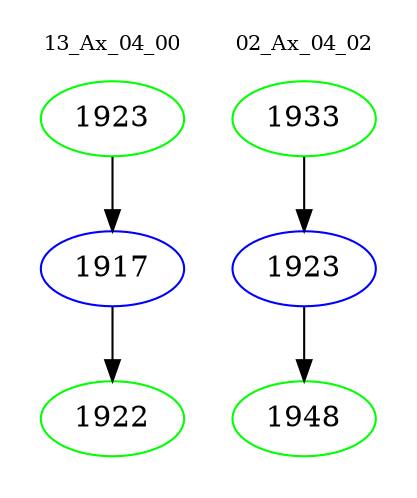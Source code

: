 digraph{
subgraph cluster_0 {
color = white
label = "13_Ax_04_00";
fontsize=10;
T0_1923 [label="1923", color="green"]
T0_1923 -> T0_1917 [color="black"]
T0_1917 [label="1917", color="blue"]
T0_1917 -> T0_1922 [color="black"]
T0_1922 [label="1922", color="green"]
}
subgraph cluster_1 {
color = white
label = "02_Ax_04_02";
fontsize=10;
T1_1933 [label="1933", color="green"]
T1_1933 -> T1_1923 [color="black"]
T1_1923 [label="1923", color="blue"]
T1_1923 -> T1_1948 [color="black"]
T1_1948 [label="1948", color="green"]
}
}
